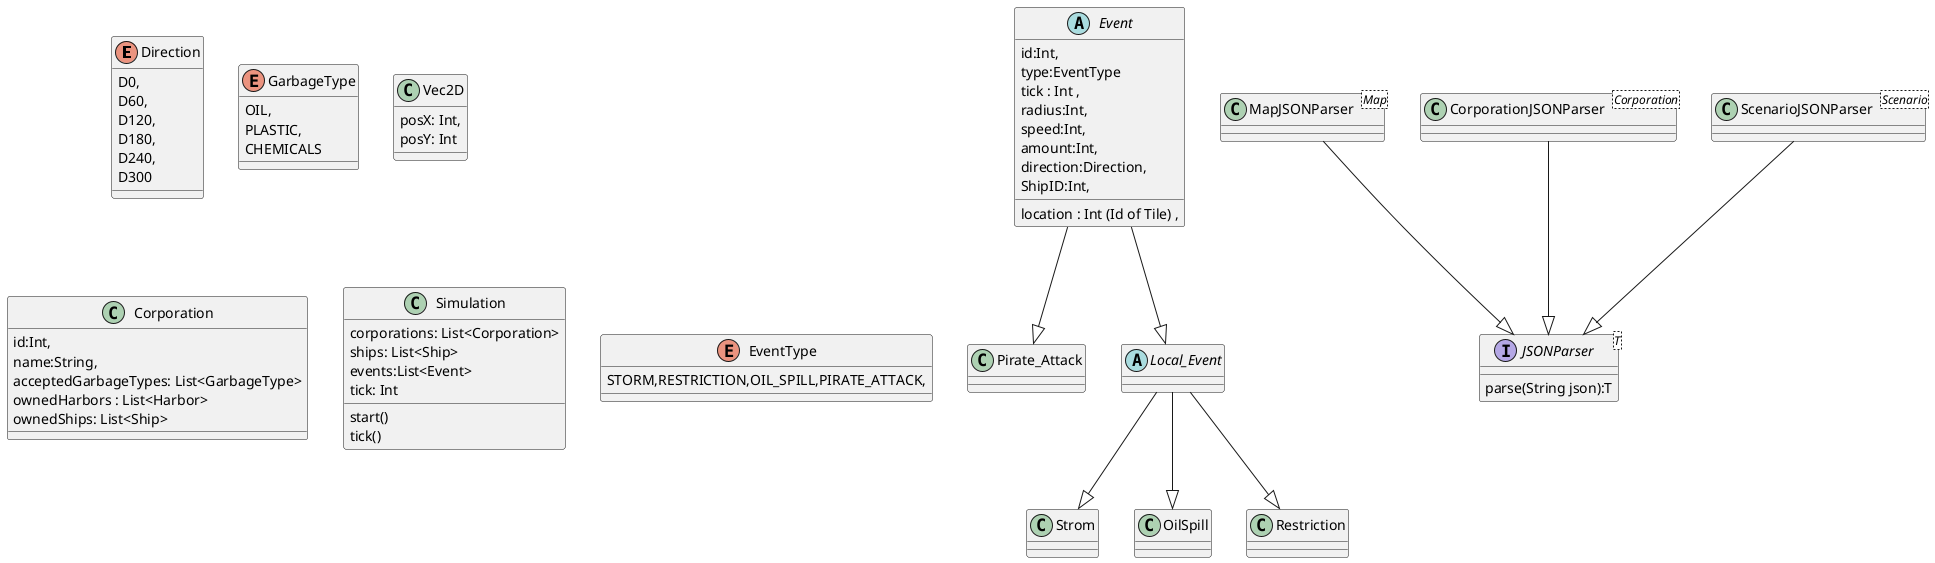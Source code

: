 @startuml
'General
  enum Direction{
    D0,
    D60,
    D120,
    D180,
    D240,
    D300
  }
  enum GarbageType{
    OIL,
    PLASTIC,
    CHEMICALS
  }
   class Vec2D{
    posX: Int,
    posY: Int
  }


  class Corporation{
    id:Int,
    name:String,
    acceptedGarbageTypes: List<GarbageType>
    ownedHarbors : List<Harbor>
    ownedShips: List<Ship>

  }


    class Simulation{
        corporations: List<Corporation>
        ships: List<Ship>
        events:List<Event>
        tick: Int

        start()
        tick()
    }
    enum EventType {
    STORM,RESTRICTION,OIL_SPILL,PIRATE_ATTACK,
    }
    abstract class Event {
    id:Int,
    type:EventType
    tick : Int ,
    location : Int (Id of Tile) ,
    radius:Int,
    speed:Int,
    amount:Int,
    direction:Direction,
    ShipID:Int,
    }
     Event --|> Pirate_Attack
    class Pirate_Attack {
    }
    Event --|> Local_Event
    abstract class Local_Event {
    }
    Local_Event --|> Strom
    class Strom {
    }
    Local_Event --|> OilSpill
    class OilSpill {
    }
    Local_Event --|> Restriction
    class Restriction {
    }

    interface JSONParser<T>{
    parse(String json):T
    }

    MapJSONParser --|> JSONParser
    class MapJSONParser<Map>{

    }
    CorporationJSONParser --|> JSONParser
    class CorporationJSONParser<Corporation>{

    }
        ScenarioJSONParser --|> JSONParser
        class ScenarioJSONParser<Scenario>{

        }

@enduml